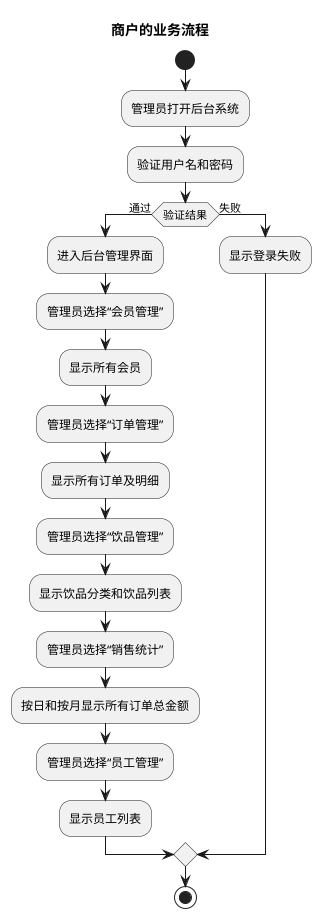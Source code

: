 @startuml
title 商户的业务流程

start
:管理员打开后台系统;
:验证用户名和密码;
if (验证结果) then (通过)
    :进入后台管理界面;
        :管理员选择“会员管理”;
        :显示所有会员;

        :管理员选择“订单管理”;
        :显示所有订单及明细;

        :管理员选择“饮品管理”;
        :显示饮品分类和饮品列表;

        :管理员选择“销售统计”;
        :按日和按月显示所有订单总金额;

        :管理员选择“员工管理”;
        :显示员工列表;
else (失败)
    :显示登录失败;
endif

stop
@enduml